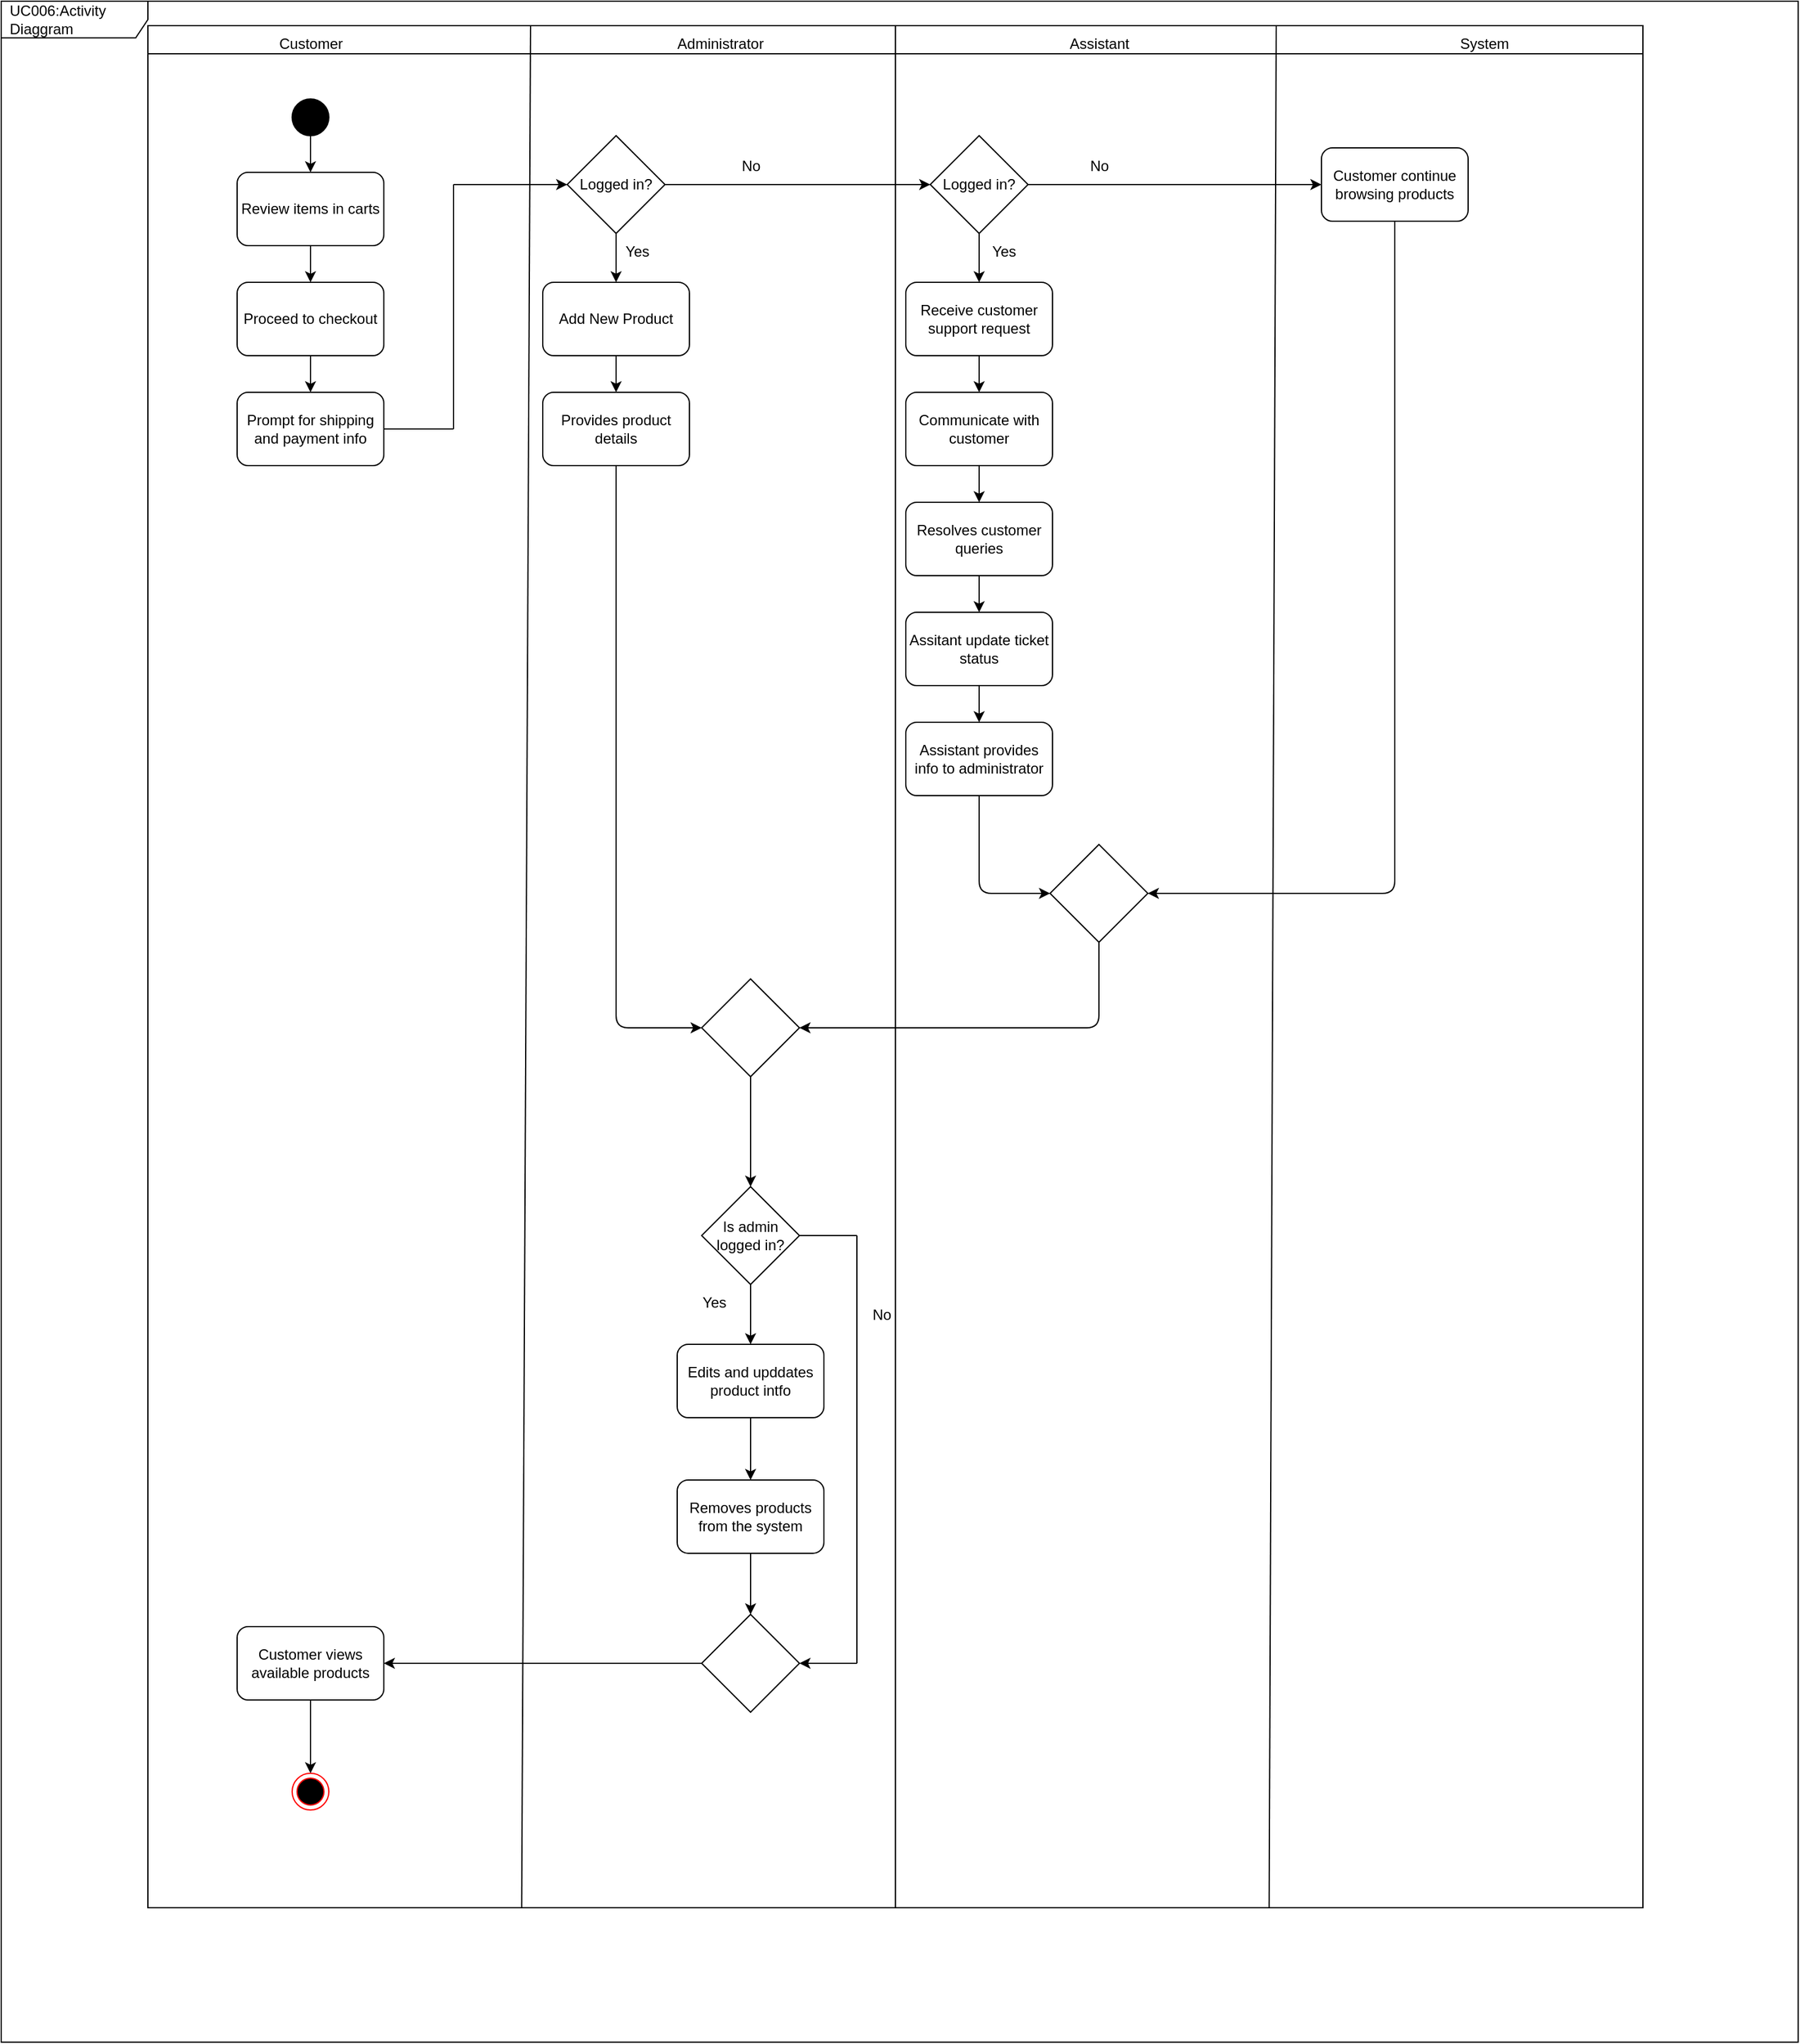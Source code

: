 <mxfile>
    <diagram id="PaMcSHe_9nZht5fnbbpC" name="Page-1">
        <mxGraphModel dx="2325" dy="1137" grid="1" gridSize="10" guides="1" tooltips="1" connect="1" arrows="1" fold="1" page="1" pageScale="1" pageWidth="827" pageHeight="1169" math="0" shadow="0">
            <root>
                <mxCell id="0"/>
                <mxCell id="1" parent="0"/>
                <mxCell id="5" value="&amp;nbsp;" style="swimlane;whiteSpace=wrap;html=1;" parent="1" vertex="1">
                    <mxGeometry x="-10" y="30" width="1223" height="1540" as="geometry"/>
                </mxCell>
                <mxCell id="136" value="" style="endArrow=none;html=1;entryX=0.5;entryY=0;entryDx=0;entryDy=0;exitX=0.25;exitY=1;exitDx=0;exitDy=0;" edge="1" parent="5" source="5">
                    <mxGeometry width="50" height="50" relative="1" as="geometry">
                        <mxPoint x="313" y="1160" as="sourcePoint"/>
                        <mxPoint x="313" as="targetPoint"/>
                    </mxGeometry>
                </mxCell>
                <mxCell id="137" value="" style="endArrow=none;html=1;entryX=0.5;entryY=0;entryDx=0;entryDy=0;exitX=0.75;exitY=1;exitDx=0;exitDy=0;" edge="1" parent="5" source="5">
                    <mxGeometry width="50" height="50" relative="1" as="geometry">
                        <mxPoint x="923" y="1160" as="sourcePoint"/>
                        <mxPoint x="923" as="targetPoint"/>
                    </mxGeometry>
                </mxCell>
                <mxCell id="138" value="Customer" style="text;html=1;align=center;verticalAlign=middle;resizable=0;points=[];autosize=1;strokeColor=none;fillColor=none;" vertex="1" parent="5">
                    <mxGeometry x="93" width="80" height="30" as="geometry"/>
                </mxCell>
                <mxCell id="139" value="Administrator" style="text;html=1;align=center;verticalAlign=middle;resizable=0;points=[];autosize=1;strokeColor=none;fillColor=none;" vertex="1" parent="5">
                    <mxGeometry x="423" width="90" height="30" as="geometry"/>
                </mxCell>
                <mxCell id="140" value="Assistant" style="text;html=1;align=center;verticalAlign=middle;resizable=0;points=[];autosize=1;strokeColor=none;fillColor=none;" vertex="1" parent="5">
                    <mxGeometry x="743" width="70" height="30" as="geometry"/>
                </mxCell>
                <mxCell id="141" value="System" style="text;html=1;align=center;verticalAlign=middle;resizable=0;points=[];autosize=1;strokeColor=none;fillColor=none;" vertex="1" parent="5">
                    <mxGeometry x="1063" width="60" height="30" as="geometry"/>
                </mxCell>
                <mxCell id="206" style="edgeStyle=none;html=1;entryX=0.5;entryY=0;entryDx=0;entryDy=0;" edge="1" parent="5" source="142" target="143">
                    <mxGeometry relative="1" as="geometry"/>
                </mxCell>
                <mxCell id="142" value="" style="ellipse;fillColor=strokeColor;" vertex="1" parent="5">
                    <mxGeometry x="118" y="60" width="30" height="30" as="geometry"/>
                </mxCell>
                <mxCell id="148" style="edgeStyle=none;html=1;entryX=0.5;entryY=0;entryDx=0;entryDy=0;" edge="1" parent="5" source="143" target="144">
                    <mxGeometry relative="1" as="geometry"/>
                </mxCell>
                <mxCell id="143" value="Review items in carts" style="rounded=1;whiteSpace=wrap;html=1;" vertex="1" parent="5">
                    <mxGeometry x="73" y="120" width="120" height="60" as="geometry"/>
                </mxCell>
                <mxCell id="149" style="edgeStyle=none;html=1;entryX=0.5;entryY=0;entryDx=0;entryDy=0;" edge="1" parent="5" source="144" target="145">
                    <mxGeometry relative="1" as="geometry"/>
                </mxCell>
                <mxCell id="144" value="Proceed to checkout" style="rounded=1;whiteSpace=wrap;html=1;" vertex="1" parent="5">
                    <mxGeometry x="73" y="210" width="120" height="60" as="geometry"/>
                </mxCell>
                <mxCell id="145" value="Prompt for shipping and payment info" style="rounded=1;whiteSpace=wrap;html=1;" vertex="1" parent="5">
                    <mxGeometry x="73" y="300" width="120" height="60" as="geometry"/>
                </mxCell>
                <mxCell id="154" style="edgeStyle=none;html=1;entryX=0;entryY=0.5;entryDx=0;entryDy=0;" edge="1" parent="5" source="147" target="152">
                    <mxGeometry relative="1" as="geometry"/>
                </mxCell>
                <mxCell id="157" style="edgeStyle=none;html=1;entryX=0.5;entryY=0;entryDx=0;entryDy=0;" edge="1" parent="5" source="147" target="156">
                    <mxGeometry relative="1" as="geometry"/>
                </mxCell>
                <mxCell id="147" value="Logged in?" style="rhombus;whiteSpace=wrap;html=1;" vertex="1" parent="5">
                    <mxGeometry x="343" y="90" width="80" height="80" as="geometry"/>
                </mxCell>
                <mxCell id="165" style="edgeStyle=none;html=1;entryX=0;entryY=0.5;entryDx=0;entryDy=0;" edge="1" parent="5" source="152" target="164">
                    <mxGeometry relative="1" as="geometry"/>
                </mxCell>
                <mxCell id="180" style="edgeStyle=none;html=1;entryX=0.5;entryY=0;entryDx=0;entryDy=0;" edge="1" parent="5" source="152" target="167">
                    <mxGeometry relative="1" as="geometry"/>
                </mxCell>
                <mxCell id="152" value="Logged in?" style="rhombus;whiteSpace=wrap;html=1;" vertex="1" parent="5">
                    <mxGeometry x="640" y="90" width="80" height="80" as="geometry"/>
                </mxCell>
                <mxCell id="155" value="No" style="text;html=1;align=center;verticalAlign=middle;resizable=0;points=[];autosize=1;strokeColor=none;fillColor=none;" vertex="1" parent="5">
                    <mxGeometry x="473" y="100" width="40" height="30" as="geometry"/>
                </mxCell>
                <mxCell id="163" style="edgeStyle=none;html=1;entryX=0.5;entryY=0;entryDx=0;entryDy=0;" edge="1" parent="5" source="156" target="158">
                    <mxGeometry relative="1" as="geometry"/>
                </mxCell>
                <mxCell id="156" value="Add New Product" style="rounded=1;whiteSpace=wrap;html=1;" vertex="1" parent="5">
                    <mxGeometry x="323" y="210" width="120" height="60" as="geometry"/>
                </mxCell>
                <mxCell id="178" style="edgeStyle=none;html=1;entryX=0;entryY=0.5;entryDx=0;entryDy=0;" edge="1" parent="5" source="158" target="177">
                    <mxGeometry relative="1" as="geometry">
                        <Array as="points">
                            <mxPoint x="383" y="820"/>
                        </Array>
                    </mxGeometry>
                </mxCell>
                <mxCell id="158" value="Provides product details" style="rounded=1;whiteSpace=wrap;html=1;" vertex="1" parent="5">
                    <mxGeometry x="323" y="300" width="120" height="60" as="geometry"/>
                </mxCell>
                <mxCell id="162" value="Yes" style="text;html=1;align=center;verticalAlign=middle;resizable=0;points=[];autosize=1;strokeColor=none;fillColor=none;" vertex="1" parent="5">
                    <mxGeometry x="380" y="170" width="40" height="30" as="geometry"/>
                </mxCell>
                <mxCell id="174" style="edgeStyle=none;html=1;entryX=1;entryY=0.5;entryDx=0;entryDy=0;" edge="1" parent="5" source="164" target="173">
                    <mxGeometry relative="1" as="geometry">
                        <Array as="points">
                            <mxPoint x="1020" y="710"/>
                        </Array>
                    </mxGeometry>
                </mxCell>
                <mxCell id="164" value="Customer continue browsing products" style="rounded=1;whiteSpace=wrap;html=1;" vertex="1" parent="5">
                    <mxGeometry x="960" y="100" width="120" height="60" as="geometry"/>
                </mxCell>
                <mxCell id="166" value="No" style="text;html=1;align=center;verticalAlign=middle;resizable=0;points=[];autosize=1;strokeColor=none;fillColor=none;" vertex="1" parent="5">
                    <mxGeometry x="758" y="100" width="40" height="30" as="geometry"/>
                </mxCell>
                <mxCell id="181" style="edgeStyle=none;html=1;entryX=0.5;entryY=0;entryDx=0;entryDy=0;" edge="1" parent="5" source="167" target="169">
                    <mxGeometry relative="1" as="geometry"/>
                </mxCell>
                <mxCell id="167" value="Receive customer support request" style="rounded=1;whiteSpace=wrap;html=1;" vertex="1" parent="5">
                    <mxGeometry x="620" y="210" width="120" height="60" as="geometry"/>
                </mxCell>
                <mxCell id="182" style="edgeStyle=none;html=1;entryX=0.5;entryY=0;entryDx=0;entryDy=0;" edge="1" parent="5" source="169" target="170">
                    <mxGeometry relative="1" as="geometry"/>
                </mxCell>
                <mxCell id="169" value="Communicate with customer" style="rounded=1;whiteSpace=wrap;html=1;" vertex="1" parent="5">
                    <mxGeometry x="620" y="300" width="120" height="60" as="geometry"/>
                </mxCell>
                <mxCell id="183" style="edgeStyle=none;html=1;entryX=0.5;entryY=0;entryDx=0;entryDy=0;" edge="1" parent="5" source="170" target="171">
                    <mxGeometry relative="1" as="geometry"/>
                </mxCell>
                <mxCell id="170" value="Resolves customer queries" style="rounded=1;whiteSpace=wrap;html=1;" vertex="1" parent="5">
                    <mxGeometry x="620" y="390" width="120" height="60" as="geometry"/>
                </mxCell>
                <mxCell id="184" style="edgeStyle=none;html=1;entryX=0.5;entryY=0;entryDx=0;entryDy=0;" edge="1" parent="5" source="171" target="172">
                    <mxGeometry relative="1" as="geometry"/>
                </mxCell>
                <mxCell id="171" value="Assitant update ticket status" style="rounded=1;whiteSpace=wrap;html=1;" vertex="1" parent="5">
                    <mxGeometry x="620" y="480" width="120" height="60" as="geometry"/>
                </mxCell>
                <mxCell id="175" style="edgeStyle=none;html=1;entryX=0;entryY=0.5;entryDx=0;entryDy=0;" edge="1" parent="5" source="172" target="173">
                    <mxGeometry relative="1" as="geometry">
                        <Array as="points">
                            <mxPoint x="680" y="710"/>
                        </Array>
                    </mxGeometry>
                </mxCell>
                <mxCell id="172" value="Assistant provides info to administrator" style="rounded=1;whiteSpace=wrap;html=1;" vertex="1" parent="5">
                    <mxGeometry x="620" y="570" width="120" height="60" as="geometry"/>
                </mxCell>
                <mxCell id="179" style="edgeStyle=none;html=1;entryX=1;entryY=0.5;entryDx=0;entryDy=0;" edge="1" parent="5" source="173" target="177">
                    <mxGeometry relative="1" as="geometry">
                        <Array as="points">
                            <mxPoint x="778" y="820"/>
                        </Array>
                    </mxGeometry>
                </mxCell>
                <mxCell id="173" value="" style="rhombus;whiteSpace=wrap;html=1;" vertex="1" parent="5">
                    <mxGeometry x="738" y="670" width="80" height="80" as="geometry"/>
                </mxCell>
                <mxCell id="190" style="edgeStyle=none;html=1;entryX=0.5;entryY=0;entryDx=0;entryDy=0;" edge="1" parent="5" source="177" target="186">
                    <mxGeometry relative="1" as="geometry"/>
                </mxCell>
                <mxCell id="177" value="" style="rhombus;whiteSpace=wrap;html=1;" vertex="1" parent="5">
                    <mxGeometry x="453" y="780" width="80" height="80" as="geometry"/>
                </mxCell>
                <mxCell id="185" value="Yes" style="text;html=1;align=center;verticalAlign=middle;resizable=0;points=[];autosize=1;strokeColor=none;fillColor=none;" vertex="1" parent="5">
                    <mxGeometry x="680" y="170" width="40" height="30" as="geometry"/>
                </mxCell>
                <mxCell id="189" style="edgeStyle=none;html=1;exitX=0.5;exitY=1;exitDx=0;exitDy=0;entryX=0.5;entryY=0;entryDx=0;entryDy=0;" edge="1" parent="5" source="186" target="188">
                    <mxGeometry relative="1" as="geometry"/>
                </mxCell>
                <mxCell id="186" value="Is admin logged in?" style="rhombus;whiteSpace=wrap;html=1;" vertex="1" parent="5">
                    <mxGeometry x="453" y="950" width="80" height="80" as="geometry"/>
                </mxCell>
                <mxCell id="192" style="edgeStyle=none;html=1;" edge="1" parent="5" source="188" target="191">
                    <mxGeometry relative="1" as="geometry"/>
                </mxCell>
                <mxCell id="188" value="Edits and upddates product intfo" style="rounded=1;whiteSpace=wrap;html=1;" vertex="1" parent="5">
                    <mxGeometry x="433" y="1079" width="120" height="60" as="geometry"/>
                </mxCell>
                <mxCell id="194" style="edgeStyle=none;html=1;entryX=0.5;entryY=0;entryDx=0;entryDy=0;" edge="1" parent="5" source="191" target="193">
                    <mxGeometry relative="1" as="geometry"/>
                </mxCell>
                <mxCell id="191" value="Removes products from the system" style="rounded=1;whiteSpace=wrap;html=1;" vertex="1" parent="5">
                    <mxGeometry x="433" y="1190" width="120" height="60" as="geometry"/>
                </mxCell>
                <mxCell id="201" style="edgeStyle=none;html=1;entryX=1;entryY=0.5;entryDx=0;entryDy=0;" edge="1" parent="5" source="193" target="200">
                    <mxGeometry relative="1" as="geometry"/>
                </mxCell>
                <mxCell id="193" value="" style="rhombus;whiteSpace=wrap;html=1;" vertex="1" parent="5">
                    <mxGeometry x="453" y="1300" width="80" height="80" as="geometry"/>
                </mxCell>
                <mxCell id="195" value="Yes" style="text;html=1;align=center;verticalAlign=middle;resizable=0;points=[];autosize=1;strokeColor=none;fillColor=none;" vertex="1" parent="5">
                    <mxGeometry x="443" y="1030" width="40" height="30" as="geometry"/>
                </mxCell>
                <mxCell id="199" value="No" style="text;html=1;align=center;verticalAlign=middle;resizable=0;points=[];autosize=1;strokeColor=none;fillColor=none;" vertex="1" parent="5">
                    <mxGeometry x="580" y="1040" width="40" height="30" as="geometry"/>
                </mxCell>
                <mxCell id="204" style="edgeStyle=none;html=1;entryX=0.5;entryY=0;entryDx=0;entryDy=0;" edge="1" parent="5" source="200" target="203">
                    <mxGeometry relative="1" as="geometry"/>
                </mxCell>
                <mxCell id="200" value="Customer views available products" style="rounded=1;whiteSpace=wrap;html=1;" vertex="1" parent="5">
                    <mxGeometry x="73" y="1310" width="120" height="60" as="geometry"/>
                </mxCell>
                <mxCell id="203" value="" style="ellipse;html=1;shape=endState;fillColor=#000000;strokeColor=#ff0000;" vertex="1" parent="5">
                    <mxGeometry x="118" y="1430" width="30" height="30" as="geometry"/>
                </mxCell>
                <mxCell id="7" value="" style="endArrow=none;html=1;entryX=0.5;entryY=0;entryDx=0;entryDy=0;exitX=0.5;exitY=1;exitDx=0;exitDy=0;" parent="1" source="5" target="5" edge="1">
                    <mxGeometry width="50" height="50" relative="1" as="geometry">
                        <mxPoint x="330" y="370" as="sourcePoint"/>
                        <mxPoint x="380" y="320" as="targetPoint"/>
                    </mxGeometry>
                </mxCell>
                <mxCell id="18" value="Start" style="text;html=1;align=center;verticalAlign=middle;resizable=0;points=[];autosize=1;strokeColor=none;fillColor=none;fontColor=#FFFFFF;" parent="1" vertex="1">
                    <mxGeometry x="355" y="135" width="50" height="30" as="geometry"/>
                </mxCell>
                <mxCell id="159" value="" style="endArrow=none;html=1;exitX=1;exitY=0.5;exitDx=0;exitDy=0;" edge="1" parent="1" source="145">
                    <mxGeometry width="50" height="50" relative="1" as="geometry">
                        <mxPoint x="530" y="490" as="sourcePoint"/>
                        <mxPoint x="240" y="360" as="targetPoint"/>
                    </mxGeometry>
                </mxCell>
                <mxCell id="160" value="" style="endArrow=none;html=1;" edge="1" parent="1">
                    <mxGeometry width="50" height="50" relative="1" as="geometry">
                        <mxPoint x="240" y="360" as="sourcePoint"/>
                        <mxPoint x="240" y="160" as="targetPoint"/>
                    </mxGeometry>
                </mxCell>
                <mxCell id="161" value="" style="endArrow=classic;html=1;entryX=0;entryY=0.5;entryDx=0;entryDy=0;" edge="1" parent="1" target="147">
                    <mxGeometry width="50" height="50" relative="1" as="geometry">
                        <mxPoint x="240" y="160" as="sourcePoint"/>
                        <mxPoint x="580" y="440" as="targetPoint"/>
                    </mxGeometry>
                </mxCell>
                <mxCell id="196" value="" style="endArrow=none;html=1;exitX=1;exitY=0.5;exitDx=0;exitDy=0;" edge="1" parent="1" source="186">
                    <mxGeometry width="50" height="50" relative="1" as="geometry">
                        <mxPoint x="480" y="1090" as="sourcePoint"/>
                        <mxPoint x="570" y="1020" as="targetPoint"/>
                    </mxGeometry>
                </mxCell>
                <mxCell id="197" value="" style="endArrow=none;html=1;" edge="1" parent="1">
                    <mxGeometry width="50" height="50" relative="1" as="geometry">
                        <mxPoint x="570" y="1370" as="sourcePoint"/>
                        <mxPoint x="570" y="1020" as="targetPoint"/>
                    </mxGeometry>
                </mxCell>
                <mxCell id="198" value="" style="endArrow=classic;html=1;entryX=1;entryY=0.5;entryDx=0;entryDy=0;" edge="1" parent="1" target="193">
                    <mxGeometry width="50" height="50" relative="1" as="geometry">
                        <mxPoint x="570" y="1370" as="sourcePoint"/>
                        <mxPoint x="530" y="1040" as="targetPoint"/>
                    </mxGeometry>
                </mxCell>
                <mxCell id="207" value="UC006:Activity Diaggram" style="shape=umlFrame;whiteSpace=wrap;html=1;width=120;height=30;boundedLbl=1;verticalAlign=middle;align=left;spacingLeft=5;" vertex="1" parent="1">
                    <mxGeometry x="-130" y="10" width="1470" height="1670" as="geometry"/>
                </mxCell>
            </root>
        </mxGraphModel>
    </diagram>
</mxfile>